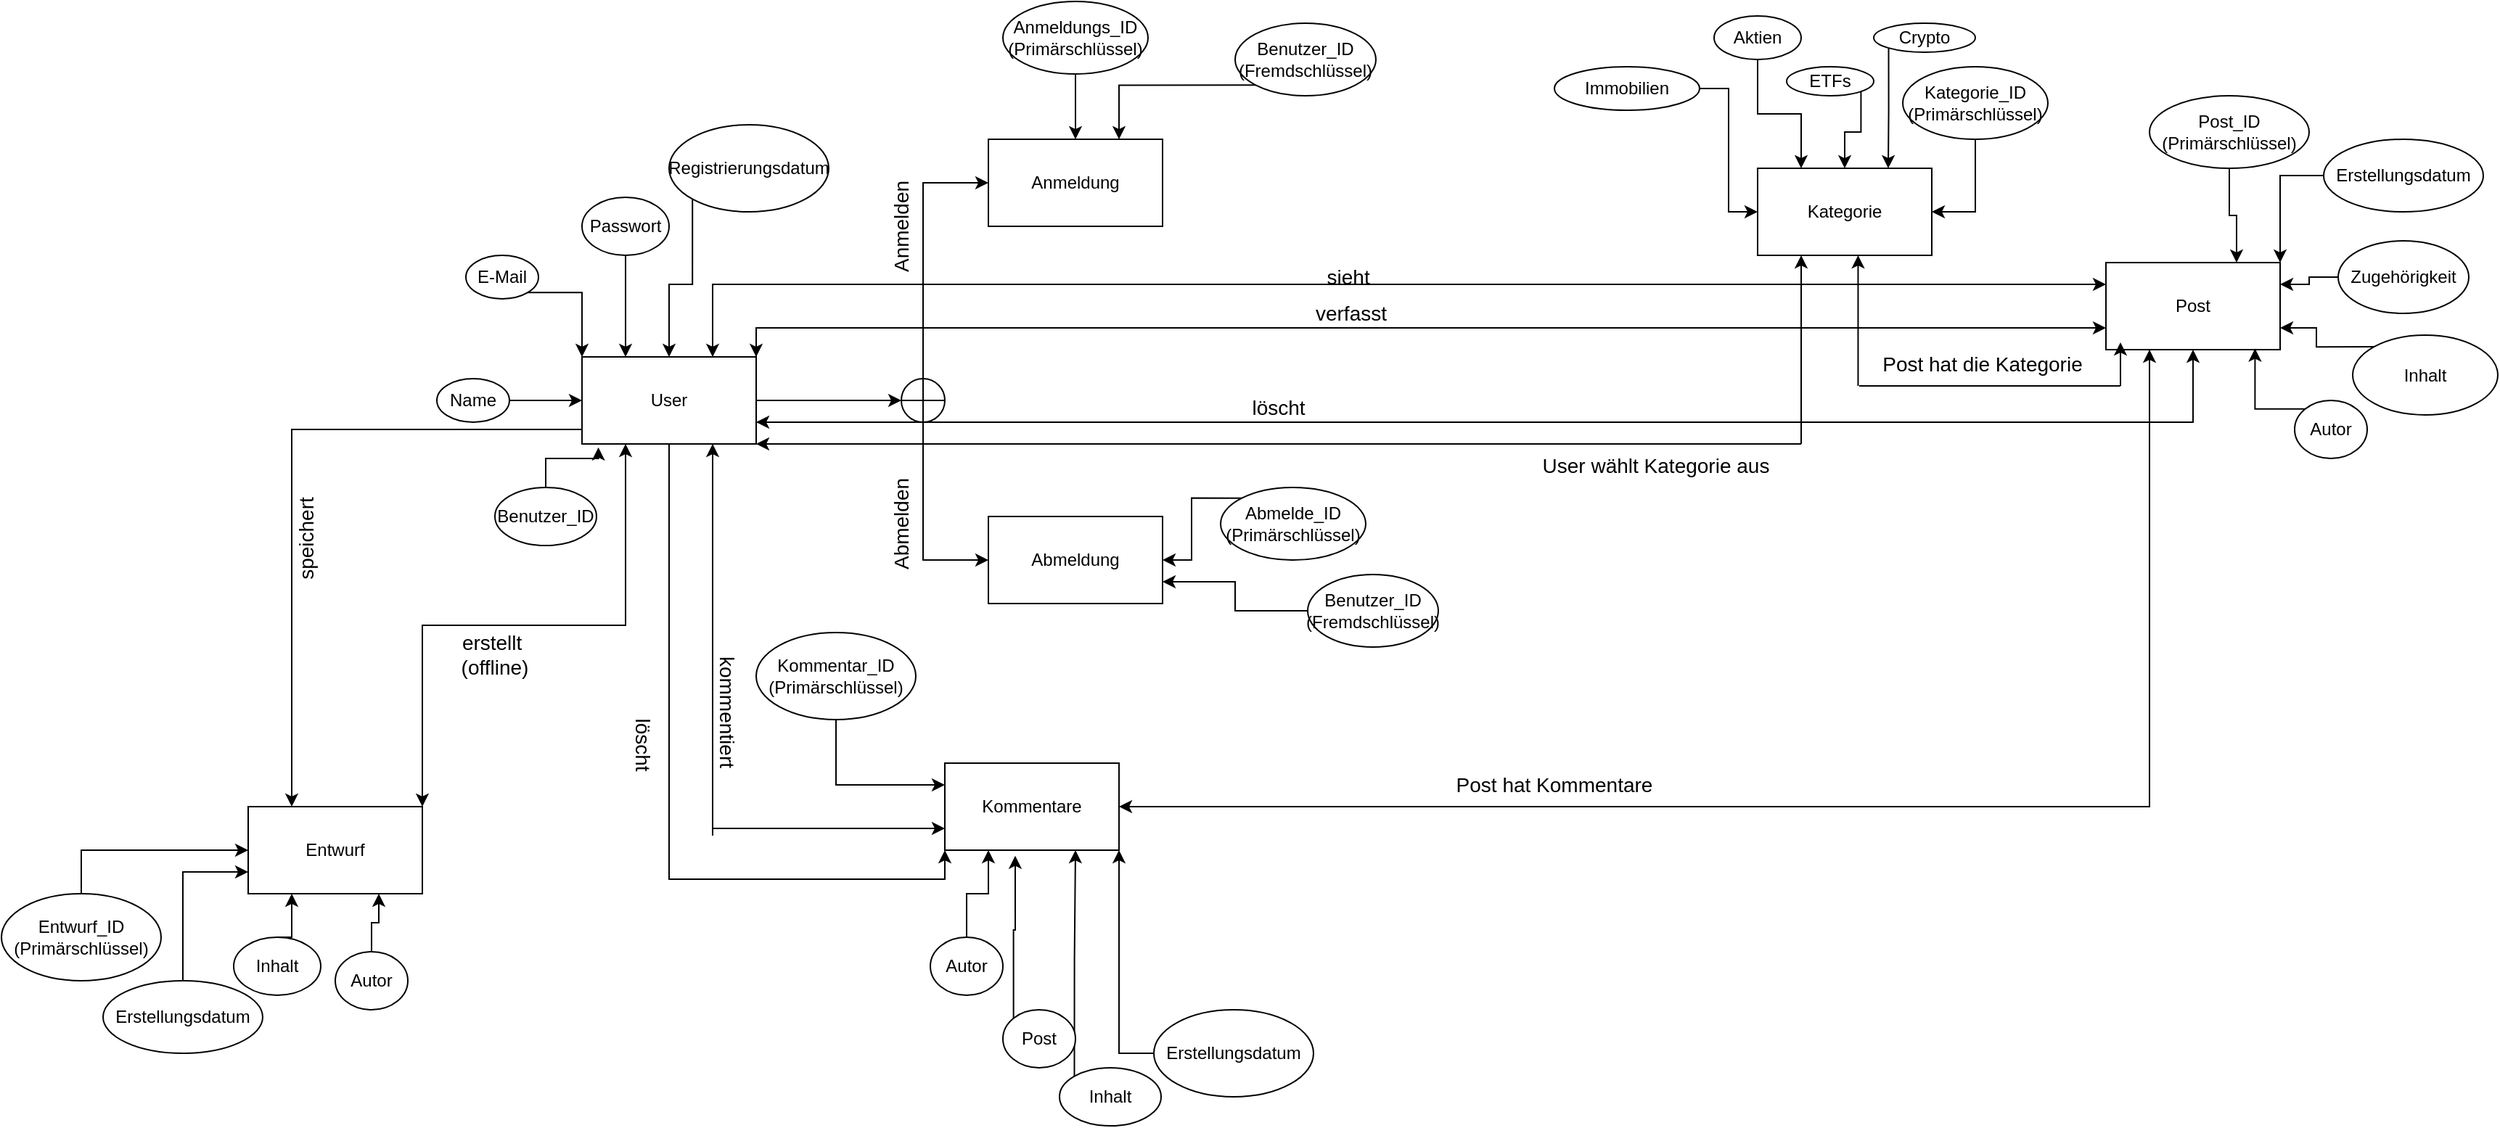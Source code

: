 <mxfile version="23.0.2" type="github" pages="2">
  <diagram name="Seite-1" id="H-ndDT-ntzibWXUHsK-n">
    <mxGraphModel dx="1451" dy="1977" grid="1" gridSize="10" guides="1" tooltips="1" connect="1" arrows="1" fold="1" page="1" pageScale="1" pageWidth="827" pageHeight="1169" math="0" shadow="0">
      <root>
        <mxCell id="0" />
        <mxCell id="1" parent="0" />
        <mxCell id="W4Dq7kPcGR8KsH7HHmrd-73" style="edgeStyle=orthogonalEdgeStyle;rounded=0;orthogonalLoop=1;jettySize=auto;html=1;entryX=0;entryY=0.5;entryDx=0;entryDy=0;exitX=0.5;exitY=0;exitDx=0;exitDy=0;" parent="1" source="W4Dq7kPcGR8KsH7HHmrd-77" target="32LLXZ2ATD2mAK_3uzIy-4" edge="1">
          <mxGeometry relative="1" as="geometry">
            <mxPoint x="270" y="191" as="sourcePoint" />
          </mxGeometry>
        </mxCell>
        <mxCell id="W4Dq7kPcGR8KsH7HHmrd-79" style="edgeStyle=orthogonalEdgeStyle;rounded=0;orthogonalLoop=1;jettySize=auto;html=1;exitX=1;exitY=0.5;exitDx=0;exitDy=0;entryX=0;entryY=0.5;entryDx=0;entryDy=0;" parent="1" source="32LLXZ2ATD2mAK_3uzIy-1" target="W4Dq7kPcGR8KsH7HHmrd-77" edge="1">
          <mxGeometry relative="1" as="geometry" />
        </mxCell>
        <mxCell id="W4Dq7kPcGR8KsH7HHmrd-84" style="edgeStyle=orthogonalEdgeStyle;rounded=0;orthogonalLoop=1;jettySize=auto;html=1;exitX=0.75;exitY=0;exitDx=0;exitDy=0;entryX=0;entryY=0.25;entryDx=0;entryDy=0;" parent="1" source="32LLXZ2ATD2mAK_3uzIy-1" target="W4Dq7kPcGR8KsH7HHmrd-7" edge="1">
          <mxGeometry relative="1" as="geometry" />
        </mxCell>
        <mxCell id="W4Dq7kPcGR8KsH7HHmrd-89" style="edgeStyle=orthogonalEdgeStyle;rounded=0;orthogonalLoop=1;jettySize=auto;html=1;exitX=0.75;exitY=1;exitDx=0;exitDy=0;entryX=0;entryY=0.75;entryDx=0;entryDy=0;" parent="1" source="32LLXZ2ATD2mAK_3uzIy-1" target="W4Dq7kPcGR8KsH7HHmrd-14" edge="1">
          <mxGeometry relative="1" as="geometry" />
        </mxCell>
        <mxCell id="W4Dq7kPcGR8KsH7HHmrd-95" style="edgeStyle=orthogonalEdgeStyle;rounded=0;orthogonalLoop=1;jettySize=auto;html=1;exitX=1;exitY=0.75;exitDx=0;exitDy=0;entryX=0.5;entryY=1;entryDx=0;entryDy=0;" parent="1" source="32LLXZ2ATD2mAK_3uzIy-1" target="W4Dq7kPcGR8KsH7HHmrd-7" edge="1">
          <mxGeometry relative="1" as="geometry" />
        </mxCell>
        <mxCell id="W4Dq7kPcGR8KsH7HHmrd-97" style="edgeStyle=orthogonalEdgeStyle;rounded=0;orthogonalLoop=1;jettySize=auto;html=1;exitX=1;exitY=0;exitDx=0;exitDy=0;entryX=0;entryY=0.75;entryDx=0;entryDy=0;" parent="1" source="32LLXZ2ATD2mAK_3uzIy-1" target="W4Dq7kPcGR8KsH7HHmrd-7" edge="1">
          <mxGeometry relative="1" as="geometry">
            <Array as="points">
              <mxPoint x="200" y="190" />
            </Array>
          </mxGeometry>
        </mxCell>
        <mxCell id="W4Dq7kPcGR8KsH7HHmrd-100" style="edgeStyle=orthogonalEdgeStyle;rounded=0;orthogonalLoop=1;jettySize=auto;html=1;exitX=0.5;exitY=1;exitDx=0;exitDy=0;entryX=0;entryY=1;entryDx=0;entryDy=0;" parent="1" source="32LLXZ2ATD2mAK_3uzIy-1" target="W4Dq7kPcGR8KsH7HHmrd-14" edge="1">
          <mxGeometry relative="1" as="geometry" />
        </mxCell>
        <mxCell id="W4Dq7kPcGR8KsH7HHmrd-124" style="edgeStyle=orthogonalEdgeStyle;rounded=0;orthogonalLoop=1;jettySize=auto;html=1;exitX=0.25;exitY=1;exitDx=0;exitDy=0;entryX=1;entryY=0;entryDx=0;entryDy=0;" parent="1" source="32LLXZ2ATD2mAK_3uzIy-1" target="W4Dq7kPcGR8KsH7HHmrd-22" edge="1">
          <mxGeometry relative="1" as="geometry" />
        </mxCell>
        <mxCell id="W4Dq7kPcGR8KsH7HHmrd-128" style="edgeStyle=orthogonalEdgeStyle;rounded=0;orthogonalLoop=1;jettySize=auto;html=1;exitX=0;exitY=0.75;exitDx=0;exitDy=0;entryX=0.25;entryY=0;entryDx=0;entryDy=0;" parent="1" source="32LLXZ2ATD2mAK_3uzIy-1" target="W4Dq7kPcGR8KsH7HHmrd-22" edge="1">
          <mxGeometry relative="1" as="geometry">
            <Array as="points">
              <mxPoint x="80" y="260" />
              <mxPoint x="-120" y="260" />
            </Array>
          </mxGeometry>
        </mxCell>
        <mxCell id="32LLXZ2ATD2mAK_3uzIy-1" value="User" style="rounded=0;whiteSpace=wrap;html=1;" parent="1" vertex="1">
          <mxGeometry x="80" y="210" width="120" height="60" as="geometry" />
        </mxCell>
        <mxCell id="32LLXZ2ATD2mAK_3uzIy-4" value="Anmeldung" style="rounded=0;whiteSpace=wrap;html=1;" parent="1" vertex="1">
          <mxGeometry x="360" y="60" width="120" height="60" as="geometry" />
        </mxCell>
        <mxCell id="32LLXZ2ATD2mAK_3uzIy-5" value="Abmeldung" style="rounded=0;whiteSpace=wrap;html=1;" parent="1" vertex="1">
          <mxGeometry x="360" y="320" width="120" height="60" as="geometry" />
        </mxCell>
        <mxCell id="32LLXZ2ATD2mAK_3uzIy-6" value="Benutzer_ID" style="ellipse;whiteSpace=wrap;html=1;" parent="1" vertex="1">
          <mxGeometry x="20" y="300" width="70" height="40" as="geometry" />
        </mxCell>
        <mxCell id="W4Dq7kPcGR8KsH7HHmrd-59" style="edgeStyle=orthogonalEdgeStyle;rounded=0;orthogonalLoop=1;jettySize=auto;html=1;exitX=1;exitY=0.5;exitDx=0;exitDy=0;entryX=0;entryY=0.5;entryDx=0;entryDy=0;" parent="1" source="32LLXZ2ATD2mAK_3uzIy-7" target="32LLXZ2ATD2mAK_3uzIy-1" edge="1">
          <mxGeometry relative="1" as="geometry" />
        </mxCell>
        <mxCell id="32LLXZ2ATD2mAK_3uzIy-7" value="Name" style="ellipse;whiteSpace=wrap;html=1;" parent="1" vertex="1">
          <mxGeometry x="-20" y="225" width="50" height="30" as="geometry" />
        </mxCell>
        <mxCell id="W4Dq7kPcGR8KsH7HHmrd-64" style="edgeStyle=orthogonalEdgeStyle;rounded=0;orthogonalLoop=1;jettySize=auto;html=1;exitX=0;exitY=1;exitDx=0;exitDy=0;entryX=0.5;entryY=0;entryDx=0;entryDy=0;" parent="1" source="32LLXZ2ATD2mAK_3uzIy-8" target="32LLXZ2ATD2mAK_3uzIy-1" edge="1">
          <mxGeometry relative="1" as="geometry" />
        </mxCell>
        <mxCell id="32LLXZ2ATD2mAK_3uzIy-8" value="Registrierungsdatum" style="ellipse;whiteSpace=wrap;html=1;" parent="1" vertex="1">
          <mxGeometry x="140" y="50" width="110" height="60" as="geometry" />
        </mxCell>
        <mxCell id="W4Dq7kPcGR8KsH7HHmrd-60" style="edgeStyle=orthogonalEdgeStyle;rounded=0;orthogonalLoop=1;jettySize=auto;html=1;exitX=1;exitY=1;exitDx=0;exitDy=0;entryX=0;entryY=0;entryDx=0;entryDy=0;" parent="1" source="32LLXZ2ATD2mAK_3uzIy-9" target="32LLXZ2ATD2mAK_3uzIy-1" edge="1">
          <mxGeometry relative="1" as="geometry" />
        </mxCell>
        <mxCell id="32LLXZ2ATD2mAK_3uzIy-9" value="E-Mail" style="ellipse;whiteSpace=wrap;html=1;" parent="1" vertex="1">
          <mxGeometry y="140" width="50" height="30" as="geometry" />
        </mxCell>
        <mxCell id="W4Dq7kPcGR8KsH7HHmrd-62" style="edgeStyle=orthogonalEdgeStyle;rounded=0;orthogonalLoop=1;jettySize=auto;html=1;exitX=0.5;exitY=1;exitDx=0;exitDy=0;entryX=0.25;entryY=0;entryDx=0;entryDy=0;" parent="1" source="32LLXZ2ATD2mAK_3uzIy-11" target="32LLXZ2ATD2mAK_3uzIy-1" edge="1">
          <mxGeometry relative="1" as="geometry" />
        </mxCell>
        <mxCell id="32LLXZ2ATD2mAK_3uzIy-11" value="Passwort" style="ellipse;whiteSpace=wrap;html=1;" parent="1" vertex="1">
          <mxGeometry x="80" y="100" width="60" height="40" as="geometry" />
        </mxCell>
        <mxCell id="W4Dq7kPcGR8KsH7HHmrd-54" style="edgeStyle=orthogonalEdgeStyle;rounded=0;orthogonalLoop=1;jettySize=auto;html=1;exitX=0.5;exitY=1;exitDx=0;exitDy=0;entryX=0.5;entryY=0;entryDx=0;entryDy=0;" parent="1" source="32LLXZ2ATD2mAK_3uzIy-19" target="32LLXZ2ATD2mAK_3uzIy-4" edge="1">
          <mxGeometry relative="1" as="geometry" />
        </mxCell>
        <mxCell id="32LLXZ2ATD2mAK_3uzIy-19" value="Anmeldungs_ID&lt;br&gt;(Primärschlüssel)" style="ellipse;whiteSpace=wrap;html=1;" parent="1" vertex="1">
          <mxGeometry x="370" y="-35" width="100" height="50" as="geometry" />
        </mxCell>
        <mxCell id="W4Dq7kPcGR8KsH7HHmrd-55" style="edgeStyle=orthogonalEdgeStyle;rounded=0;orthogonalLoop=1;jettySize=auto;html=1;exitX=0;exitY=1;exitDx=0;exitDy=0;entryX=0.75;entryY=0;entryDx=0;entryDy=0;" parent="1" source="32LLXZ2ATD2mAK_3uzIy-20" target="32LLXZ2ATD2mAK_3uzIy-4" edge="1">
          <mxGeometry relative="1" as="geometry" />
        </mxCell>
        <mxCell id="32LLXZ2ATD2mAK_3uzIy-20" value="Benutzer_ID&lt;br&gt;(Fremdschlüssel)" style="ellipse;whiteSpace=wrap;html=1;" parent="1" vertex="1">
          <mxGeometry x="530" y="-20" width="97" height="50" as="geometry" />
        </mxCell>
        <mxCell id="W4Dq7kPcGR8KsH7HHmrd-56" style="edgeStyle=orthogonalEdgeStyle;rounded=0;orthogonalLoop=1;jettySize=auto;html=1;exitX=0;exitY=0;exitDx=0;exitDy=0;entryX=1;entryY=0.5;entryDx=0;entryDy=0;" parent="1" source="32LLXZ2ATD2mAK_3uzIy-24" target="32LLXZ2ATD2mAK_3uzIy-5" edge="1">
          <mxGeometry relative="1" as="geometry" />
        </mxCell>
        <mxCell id="32LLXZ2ATD2mAK_3uzIy-24" value="Abmelde_ID&lt;br&gt;(Primärschlüssel)" style="ellipse;whiteSpace=wrap;html=1;" parent="1" vertex="1">
          <mxGeometry x="520" y="300" width="100" height="50" as="geometry" />
        </mxCell>
        <mxCell id="W4Dq7kPcGR8KsH7HHmrd-91" style="edgeStyle=orthogonalEdgeStyle;rounded=0;orthogonalLoop=1;jettySize=auto;html=1;exitX=0;exitY=0.5;exitDx=0;exitDy=0;entryX=1;entryY=0.75;entryDx=0;entryDy=0;" parent="1" source="32LLXZ2ATD2mAK_3uzIy-25" target="32LLXZ2ATD2mAK_3uzIy-5" edge="1">
          <mxGeometry relative="1" as="geometry" />
        </mxCell>
        <mxCell id="32LLXZ2ATD2mAK_3uzIy-25" value="Benutzer_ID&lt;br&gt;(Fremdschlüssel)" style="ellipse;whiteSpace=wrap;html=1;" parent="1" vertex="1">
          <mxGeometry x="580" y="360" width="90" height="50" as="geometry" />
        </mxCell>
        <mxCell id="W4Dq7kPcGR8KsH7HHmrd-1" value="Kategorie" style="rounded=0;whiteSpace=wrap;html=1;" parent="1" vertex="1">
          <mxGeometry x="890" y="80" width="120" height="60" as="geometry" />
        </mxCell>
        <mxCell id="W4Dq7kPcGR8KsH7HHmrd-36" style="edgeStyle=orthogonalEdgeStyle;rounded=0;orthogonalLoop=1;jettySize=auto;html=1;exitX=0.5;exitY=1;exitDx=0;exitDy=0;entryX=1;entryY=0.5;entryDx=0;entryDy=0;" parent="1" source="W4Dq7kPcGR8KsH7HHmrd-2" target="W4Dq7kPcGR8KsH7HHmrd-1" edge="1">
          <mxGeometry relative="1" as="geometry" />
        </mxCell>
        <mxCell id="W4Dq7kPcGR8KsH7HHmrd-2" value="Kategorie_ID&lt;br&gt;(Primärschlüssel)" style="ellipse;whiteSpace=wrap;html=1;" parent="1" vertex="1">
          <mxGeometry x="990" y="10" width="100" height="50" as="geometry" />
        </mxCell>
        <mxCell id="W4Dq7kPcGR8KsH7HHmrd-39" style="edgeStyle=orthogonalEdgeStyle;rounded=0;orthogonalLoop=1;jettySize=auto;html=1;exitX=0.5;exitY=1;exitDx=0;exitDy=0;entryX=0.25;entryY=0;entryDx=0;entryDy=0;" parent="1" source="W4Dq7kPcGR8KsH7HHmrd-3" target="W4Dq7kPcGR8KsH7HHmrd-1" edge="1">
          <mxGeometry relative="1" as="geometry" />
        </mxCell>
        <mxCell id="W4Dq7kPcGR8KsH7HHmrd-3" value="Aktien" style="ellipse;whiteSpace=wrap;html=1;" parent="1" vertex="1">
          <mxGeometry x="860" y="-25" width="60" height="30" as="geometry" />
        </mxCell>
        <mxCell id="W4Dq7kPcGR8KsH7HHmrd-40" style="edgeStyle=orthogonalEdgeStyle;rounded=0;orthogonalLoop=1;jettySize=auto;html=1;exitX=1;exitY=0.5;exitDx=0;exitDy=0;entryX=0;entryY=0.5;entryDx=0;entryDy=0;" parent="1" source="W4Dq7kPcGR8KsH7HHmrd-4" target="W4Dq7kPcGR8KsH7HHmrd-1" edge="1">
          <mxGeometry relative="1" as="geometry" />
        </mxCell>
        <mxCell id="W4Dq7kPcGR8KsH7HHmrd-4" value="Immobilien" style="ellipse;whiteSpace=wrap;html=1;" parent="1" vertex="1">
          <mxGeometry x="750" y="10" width="100" height="30" as="geometry" />
        </mxCell>
        <mxCell id="W4Dq7kPcGR8KsH7HHmrd-37" style="edgeStyle=orthogonalEdgeStyle;rounded=0;orthogonalLoop=1;jettySize=auto;html=1;exitX=1;exitY=1;exitDx=0;exitDy=0;entryX=0.5;entryY=0;entryDx=0;entryDy=0;" parent="1" source="W4Dq7kPcGR8KsH7HHmrd-5" target="W4Dq7kPcGR8KsH7HHmrd-1" edge="1">
          <mxGeometry relative="1" as="geometry" />
        </mxCell>
        <mxCell id="W4Dq7kPcGR8KsH7HHmrd-5" value="ETFs" style="ellipse;whiteSpace=wrap;html=1;" parent="1" vertex="1">
          <mxGeometry x="910" y="10" width="60" height="20" as="geometry" />
        </mxCell>
        <mxCell id="W4Dq7kPcGR8KsH7HHmrd-38" style="edgeStyle=orthogonalEdgeStyle;rounded=0;orthogonalLoop=1;jettySize=auto;html=1;exitX=0;exitY=1;exitDx=0;exitDy=0;entryX=0.75;entryY=0;entryDx=0;entryDy=0;" parent="1" source="W4Dq7kPcGR8KsH7HHmrd-6" target="W4Dq7kPcGR8KsH7HHmrd-1" edge="1">
          <mxGeometry relative="1" as="geometry" />
        </mxCell>
        <mxCell id="W4Dq7kPcGR8KsH7HHmrd-6" value="Crypto" style="ellipse;whiteSpace=wrap;html=1;" parent="1" vertex="1">
          <mxGeometry x="970" y="-20" width="70" height="20" as="geometry" />
        </mxCell>
        <mxCell id="W4Dq7kPcGR8KsH7HHmrd-114" style="edgeStyle=orthogonalEdgeStyle;rounded=0;orthogonalLoop=1;jettySize=auto;html=1;exitX=0.25;exitY=1;exitDx=0;exitDy=0;entryX=1;entryY=0.5;entryDx=0;entryDy=0;" parent="1" source="W4Dq7kPcGR8KsH7HHmrd-7" target="W4Dq7kPcGR8KsH7HHmrd-14" edge="1">
          <mxGeometry relative="1" as="geometry" />
        </mxCell>
        <mxCell id="W4Dq7kPcGR8KsH7HHmrd-7" value="Post" style="rounded=0;whiteSpace=wrap;html=1;" parent="1" vertex="1">
          <mxGeometry x="1130" y="145" width="120" height="60" as="geometry" />
        </mxCell>
        <mxCell id="W4Dq7kPcGR8KsH7HHmrd-28" style="edgeStyle=orthogonalEdgeStyle;rounded=0;orthogonalLoop=1;jettySize=auto;html=1;exitX=0.5;exitY=1;exitDx=0;exitDy=0;entryX=0.75;entryY=0;entryDx=0;entryDy=0;" parent="1" source="W4Dq7kPcGR8KsH7HHmrd-8" target="W4Dq7kPcGR8KsH7HHmrd-7" edge="1">
          <mxGeometry relative="1" as="geometry" />
        </mxCell>
        <mxCell id="W4Dq7kPcGR8KsH7HHmrd-8" value="Post_ID&lt;br&gt;(Primärschlüssel)" style="ellipse;whiteSpace=wrap;html=1;" parent="1" vertex="1">
          <mxGeometry x="1160" y="30" width="110" height="50" as="geometry" />
        </mxCell>
        <mxCell id="W4Dq7kPcGR8KsH7HHmrd-31" style="edgeStyle=orthogonalEdgeStyle;rounded=0;orthogonalLoop=1;jettySize=auto;html=1;exitX=0;exitY=0;exitDx=0;exitDy=0;entryX=1;entryY=0.75;entryDx=0;entryDy=0;" parent="1" source="W4Dq7kPcGR8KsH7HHmrd-9" target="W4Dq7kPcGR8KsH7HHmrd-7" edge="1">
          <mxGeometry relative="1" as="geometry" />
        </mxCell>
        <mxCell id="W4Dq7kPcGR8KsH7HHmrd-9" value="Inhalt" style="ellipse;whiteSpace=wrap;html=1;" parent="1" vertex="1">
          <mxGeometry x="1300" y="195" width="100" height="55" as="geometry" />
        </mxCell>
        <mxCell id="W4Dq7kPcGR8KsH7HHmrd-29" style="edgeStyle=orthogonalEdgeStyle;rounded=0;orthogonalLoop=1;jettySize=auto;html=1;exitX=0;exitY=0.5;exitDx=0;exitDy=0;entryX=1;entryY=0;entryDx=0;entryDy=0;" parent="1" source="W4Dq7kPcGR8KsH7HHmrd-10" target="W4Dq7kPcGR8KsH7HHmrd-7" edge="1">
          <mxGeometry relative="1" as="geometry" />
        </mxCell>
        <mxCell id="W4Dq7kPcGR8KsH7HHmrd-10" value="Erstellungsdatum" style="ellipse;whiteSpace=wrap;html=1;" parent="1" vertex="1">
          <mxGeometry x="1280" y="60" width="110" height="50" as="geometry" />
        </mxCell>
        <mxCell id="W4Dq7kPcGR8KsH7HHmrd-11" value="Autor" style="ellipse;whiteSpace=wrap;html=1;" parent="1" vertex="1">
          <mxGeometry x="1260" y="240" width="50" height="40" as="geometry" />
        </mxCell>
        <mxCell id="W4Dq7kPcGR8KsH7HHmrd-30" style="edgeStyle=orthogonalEdgeStyle;rounded=0;orthogonalLoop=1;jettySize=auto;html=1;exitX=0;exitY=0.5;exitDx=0;exitDy=0;entryX=1;entryY=0.25;entryDx=0;entryDy=0;" parent="1" source="W4Dq7kPcGR8KsH7HHmrd-12" target="W4Dq7kPcGR8KsH7HHmrd-7" edge="1">
          <mxGeometry relative="1" as="geometry" />
        </mxCell>
        <mxCell id="W4Dq7kPcGR8KsH7HHmrd-12" value="Zugehörigkeit&lt;br&gt;" style="ellipse;whiteSpace=wrap;html=1;" parent="1" vertex="1">
          <mxGeometry x="1290" y="130" width="90" height="50" as="geometry" />
        </mxCell>
        <mxCell id="W4Dq7kPcGR8KsH7HHmrd-14" value="Kommentare" style="rounded=0;whiteSpace=wrap;html=1;" parent="1" vertex="1">
          <mxGeometry x="330" y="490" width="120" height="60" as="geometry" />
        </mxCell>
        <mxCell id="W4Dq7kPcGR8KsH7HHmrd-99" style="edgeStyle=orthogonalEdgeStyle;rounded=0;orthogonalLoop=1;jettySize=auto;html=1;exitX=0.5;exitY=1;exitDx=0;exitDy=0;entryX=0;entryY=0.25;entryDx=0;entryDy=0;" parent="1" source="W4Dq7kPcGR8KsH7HHmrd-15" target="W4Dq7kPcGR8KsH7HHmrd-14" edge="1">
          <mxGeometry relative="1" as="geometry" />
        </mxCell>
        <mxCell id="W4Dq7kPcGR8KsH7HHmrd-15" value="Kommentar_ID&lt;br&gt;(Primärschlüssel)" style="ellipse;whiteSpace=wrap;html=1;" parent="1" vertex="1">
          <mxGeometry x="200" y="400" width="110" height="60" as="geometry" />
        </mxCell>
        <mxCell id="W4Dq7kPcGR8KsH7HHmrd-53" style="edgeStyle=orthogonalEdgeStyle;rounded=0;orthogonalLoop=1;jettySize=auto;html=1;exitX=0;exitY=0;exitDx=0;exitDy=0;entryX=0.75;entryY=1;entryDx=0;entryDy=0;" parent="1" source="W4Dq7kPcGR8KsH7HHmrd-17" target="W4Dq7kPcGR8KsH7HHmrd-14" edge="1">
          <mxGeometry relative="1" as="geometry" />
        </mxCell>
        <mxCell id="W4Dq7kPcGR8KsH7HHmrd-17" value="Inhalt" style="ellipse;whiteSpace=wrap;html=1;" parent="1" vertex="1">
          <mxGeometry x="409" y="700" width="70" height="40" as="geometry" />
        </mxCell>
        <mxCell id="W4Dq7kPcGR8KsH7HHmrd-119" style="edgeStyle=orthogonalEdgeStyle;rounded=0;orthogonalLoop=1;jettySize=auto;html=1;exitX=0.5;exitY=0;exitDx=0;exitDy=0;entryX=0;entryY=0.75;entryDx=0;entryDy=0;" parent="1" source="W4Dq7kPcGR8KsH7HHmrd-18" target="W4Dq7kPcGR8KsH7HHmrd-22" edge="1">
          <mxGeometry relative="1" as="geometry" />
        </mxCell>
        <mxCell id="W4Dq7kPcGR8KsH7HHmrd-18" value="Erstellungsdatum" style="ellipse;whiteSpace=wrap;html=1;" parent="1" vertex="1">
          <mxGeometry x="-250" y="640" width="110" height="50" as="geometry" />
        </mxCell>
        <mxCell id="W4Dq7kPcGR8KsH7HHmrd-52" style="edgeStyle=orthogonalEdgeStyle;rounded=0;orthogonalLoop=1;jettySize=auto;html=1;exitX=0.5;exitY=0;exitDx=0;exitDy=0;entryX=0.25;entryY=1;entryDx=0;entryDy=0;" parent="1" source="W4Dq7kPcGR8KsH7HHmrd-19" target="W4Dq7kPcGR8KsH7HHmrd-14" edge="1">
          <mxGeometry relative="1" as="geometry" />
        </mxCell>
        <mxCell id="W4Dq7kPcGR8KsH7HHmrd-19" value="Autor" style="ellipse;whiteSpace=wrap;html=1;" parent="1" vertex="1">
          <mxGeometry x="320" y="610" width="50" height="40" as="geometry" />
        </mxCell>
        <mxCell id="W4Dq7kPcGR8KsH7HHmrd-21" value="Post" style="ellipse;whiteSpace=wrap;html=1;" parent="1" vertex="1">
          <mxGeometry x="370" y="660" width="50" height="40" as="geometry" />
        </mxCell>
        <mxCell id="W4Dq7kPcGR8KsH7HHmrd-22" value="Entwurf" style="rounded=0;whiteSpace=wrap;html=1;" parent="1" vertex="1">
          <mxGeometry x="-150" y="520" width="120" height="60" as="geometry" />
        </mxCell>
        <mxCell id="W4Dq7kPcGR8KsH7HHmrd-120" style="edgeStyle=orthogonalEdgeStyle;rounded=0;orthogonalLoop=1;jettySize=auto;html=1;exitX=0.5;exitY=0;exitDx=0;exitDy=0;entryX=0;entryY=0.5;entryDx=0;entryDy=0;" parent="1" source="W4Dq7kPcGR8KsH7HHmrd-23" target="W4Dq7kPcGR8KsH7HHmrd-22" edge="1">
          <mxGeometry relative="1" as="geometry" />
        </mxCell>
        <mxCell id="W4Dq7kPcGR8KsH7HHmrd-23" value="Entwurf_ID&lt;br&gt;(Primärschlüssel)" style="ellipse;whiteSpace=wrap;html=1;" parent="1" vertex="1">
          <mxGeometry x="-320" y="580" width="110" height="60" as="geometry" />
        </mxCell>
        <mxCell id="W4Dq7kPcGR8KsH7HHmrd-121" style="edgeStyle=orthogonalEdgeStyle;rounded=0;orthogonalLoop=1;jettySize=auto;html=1;exitX=0.5;exitY=0;exitDx=0;exitDy=0;entryX=0.25;entryY=1;entryDx=0;entryDy=0;" parent="1" source="W4Dq7kPcGR8KsH7HHmrd-24" target="W4Dq7kPcGR8KsH7HHmrd-22" edge="1">
          <mxGeometry relative="1" as="geometry" />
        </mxCell>
        <mxCell id="W4Dq7kPcGR8KsH7HHmrd-24" value="Inhalt" style="ellipse;whiteSpace=wrap;html=1;" parent="1" vertex="1">
          <mxGeometry x="-160" y="610" width="60" height="40" as="geometry" />
        </mxCell>
        <mxCell id="W4Dq7kPcGR8KsH7HHmrd-123" style="edgeStyle=orthogonalEdgeStyle;rounded=0;orthogonalLoop=1;jettySize=auto;html=1;exitX=0.5;exitY=0;exitDx=0;exitDy=0;entryX=0.75;entryY=1;entryDx=0;entryDy=0;" parent="1" source="W4Dq7kPcGR8KsH7HHmrd-25" target="W4Dq7kPcGR8KsH7HHmrd-22" edge="1">
          <mxGeometry relative="1" as="geometry" />
        </mxCell>
        <mxCell id="W4Dq7kPcGR8KsH7HHmrd-25" value="Autor" style="ellipse;whiteSpace=wrap;html=1;" parent="1" vertex="1">
          <mxGeometry x="-90" y="620" width="50" height="40" as="geometry" />
        </mxCell>
        <mxCell id="W4Dq7kPcGR8KsH7HHmrd-48" style="edgeStyle=orthogonalEdgeStyle;rounded=0;orthogonalLoop=1;jettySize=auto;html=1;exitX=0;exitY=0.5;exitDx=0;exitDy=0;entryX=1;entryY=1;entryDx=0;entryDy=0;" parent="1" source="W4Dq7kPcGR8KsH7HHmrd-26" target="W4Dq7kPcGR8KsH7HHmrd-14" edge="1">
          <mxGeometry relative="1" as="geometry" />
        </mxCell>
        <mxCell id="W4Dq7kPcGR8KsH7HHmrd-26" value="Erstellungsdatum" style="ellipse;whiteSpace=wrap;html=1;" parent="1" vertex="1">
          <mxGeometry x="474" y="660" width="110" height="60" as="geometry" />
        </mxCell>
        <mxCell id="W4Dq7kPcGR8KsH7HHmrd-32" style="edgeStyle=orthogonalEdgeStyle;rounded=0;orthogonalLoop=1;jettySize=auto;html=1;exitX=0;exitY=0;exitDx=0;exitDy=0;entryX=0.856;entryY=0.988;entryDx=0;entryDy=0;entryPerimeter=0;" parent="1" source="W4Dq7kPcGR8KsH7HHmrd-11" target="W4Dq7kPcGR8KsH7HHmrd-7" edge="1">
          <mxGeometry relative="1" as="geometry" />
        </mxCell>
        <mxCell id="W4Dq7kPcGR8KsH7HHmrd-51" style="edgeStyle=orthogonalEdgeStyle;rounded=0;orthogonalLoop=1;jettySize=auto;html=1;exitX=0;exitY=0;exitDx=0;exitDy=0;entryX=0.404;entryY=1.064;entryDx=0;entryDy=0;entryPerimeter=0;" parent="1" source="W4Dq7kPcGR8KsH7HHmrd-21" target="W4Dq7kPcGR8KsH7HHmrd-14" edge="1">
          <mxGeometry relative="1" as="geometry" />
        </mxCell>
        <mxCell id="W4Dq7kPcGR8KsH7HHmrd-58" style="edgeStyle=orthogonalEdgeStyle;rounded=0;orthogonalLoop=1;jettySize=auto;html=1;exitX=0.5;exitY=0;exitDx=0;exitDy=0;entryX=0.094;entryY=1.04;entryDx=0;entryDy=0;entryPerimeter=0;" parent="1" source="32LLXZ2ATD2mAK_3uzIy-6" target="32LLXZ2ATD2mAK_3uzIy-1" edge="1">
          <mxGeometry relative="1" as="geometry" />
        </mxCell>
        <mxCell id="W4Dq7kPcGR8KsH7HHmrd-74" value="&lt;font style=&quot;font-size: 14px;&quot;&gt;Anmelden&lt;/font&gt;" style="text;html=1;strokeColor=none;fillColor=none;align=center;verticalAlign=middle;whiteSpace=wrap;rounded=0;rotation=-90;" parent="1" vertex="1">
          <mxGeometry x="270" y="105" width="60" height="30" as="geometry" />
        </mxCell>
        <mxCell id="W4Dq7kPcGR8KsH7HHmrd-76" value="&lt;font style=&quot;font-size: 14px;&quot;&gt;Abmelden&lt;/font&gt;" style="text;html=1;strokeColor=none;fillColor=none;align=center;verticalAlign=middle;whiteSpace=wrap;rounded=0;rotation=-90;" parent="1" vertex="1">
          <mxGeometry x="270" y="310" width="60" height="30" as="geometry" />
        </mxCell>
        <mxCell id="W4Dq7kPcGR8KsH7HHmrd-78" style="edgeStyle=orthogonalEdgeStyle;rounded=0;orthogonalLoop=1;jettySize=auto;html=1;exitX=0.5;exitY=1;exitDx=0;exitDy=0;entryX=0;entryY=0.5;entryDx=0;entryDy=0;" parent="1" source="W4Dq7kPcGR8KsH7HHmrd-77" target="32LLXZ2ATD2mAK_3uzIy-5" edge="1">
          <mxGeometry relative="1" as="geometry" />
        </mxCell>
        <mxCell id="W4Dq7kPcGR8KsH7HHmrd-77" value="" style="shape=orEllipse;perimeter=ellipsePerimeter;whiteSpace=wrap;html=1;backgroundOutline=1;" parent="1" vertex="1">
          <mxGeometry x="300" y="225" width="30" height="30" as="geometry" />
        </mxCell>
        <mxCell id="W4Dq7kPcGR8KsH7HHmrd-83" value="&lt;font style=&quot;font-size: 14px;&quot;&gt;User wählt Kategorie aus&lt;/font&gt;" style="text;html=1;strokeColor=none;fillColor=none;align=center;verticalAlign=middle;whiteSpace=wrap;rounded=0;" parent="1" vertex="1">
          <mxGeometry x="740" y="270" width="160" height="30" as="geometry" />
        </mxCell>
        <mxCell id="W4Dq7kPcGR8KsH7HHmrd-85" value="&lt;font style=&quot;font-size: 14px;&quot;&gt;sieht&amp;nbsp;&lt;/font&gt;" style="text;html=1;strokeColor=none;fillColor=none;align=center;verticalAlign=middle;whiteSpace=wrap;rounded=0;" parent="1" vertex="1">
          <mxGeometry x="580" y="140" width="60" height="30" as="geometry" />
        </mxCell>
        <mxCell id="W4Dq7kPcGR8KsH7HHmrd-87" value="&lt;font style=&quot;font-size: 14px;&quot;&gt;verfasst&lt;/font&gt;" style="text;html=1;strokeColor=none;fillColor=none;align=center;verticalAlign=middle;whiteSpace=wrap;rounded=0;" parent="1" vertex="1">
          <mxGeometry x="580" y="165" width="60" height="30" as="geometry" />
        </mxCell>
        <mxCell id="W4Dq7kPcGR8KsH7HHmrd-93" value="&lt;font style=&quot;font-size: 14px;&quot;&gt;kommentiert&lt;/font&gt;" style="text;html=1;strokeColor=none;fillColor=none;align=center;verticalAlign=middle;whiteSpace=wrap;rounded=0;rotation=90;" parent="1" vertex="1">
          <mxGeometry x="150" y="440" width="60" height="30" as="geometry" />
        </mxCell>
        <mxCell id="W4Dq7kPcGR8KsH7HHmrd-96" value="&lt;font style=&quot;font-size: 14px;&quot;&gt;löscht&lt;/font&gt;" style="text;html=1;strokeColor=none;fillColor=none;align=center;verticalAlign=middle;whiteSpace=wrap;rounded=0;" parent="1" vertex="1">
          <mxGeometry x="530" y="230" width="60" height="30" as="geometry" />
        </mxCell>
        <mxCell id="W4Dq7kPcGR8KsH7HHmrd-101" value="&lt;font style=&quot;font-size: 14px;&quot;&gt;löscht&lt;/font&gt;" style="text;html=1;strokeColor=none;fillColor=none;align=center;verticalAlign=middle;whiteSpace=wrap;rounded=0;rotation=90;" parent="1" vertex="1">
          <mxGeometry x="80" y="455" width="85" height="45" as="geometry" />
        </mxCell>
        <mxCell id="W4Dq7kPcGR8KsH7HHmrd-105" value="" style="endArrow=classic;html=1;rounded=0;entryX=0.25;entryY=1;entryDx=0;entryDy=0;" parent="1" target="W4Dq7kPcGR8KsH7HHmrd-1" edge="1">
          <mxGeometry width="50" height="50" relative="1" as="geometry">
            <mxPoint x="920" y="270" as="sourcePoint" />
            <mxPoint x="760" y="470" as="targetPoint" />
          </mxGeometry>
        </mxCell>
        <mxCell id="W4Dq7kPcGR8KsH7HHmrd-106" value="" style="endArrow=classic;html=1;rounded=0;entryX=1;entryY=1;entryDx=0;entryDy=0;" parent="1" target="32LLXZ2ATD2mAK_3uzIy-1" edge="1">
          <mxGeometry width="50" height="50" relative="1" as="geometry">
            <mxPoint x="920" y="270" as="sourcePoint" />
            <mxPoint x="720" y="470" as="targetPoint" />
          </mxGeometry>
        </mxCell>
        <mxCell id="W4Dq7kPcGR8KsH7HHmrd-107" value="" style="endArrow=classic;html=1;rounded=0;" parent="1" edge="1">
          <mxGeometry width="50" height="50" relative="1" as="geometry">
            <mxPoint x="959.23" y="230" as="sourcePoint" />
            <mxPoint x="959.23" y="140" as="targetPoint" />
            <Array as="points">
              <mxPoint x="959.23" y="190" />
              <mxPoint x="959.23" y="160" />
            </Array>
          </mxGeometry>
        </mxCell>
        <mxCell id="W4Dq7kPcGR8KsH7HHmrd-108" value="" style="endArrow=none;html=1;rounded=0;" parent="1" edge="1">
          <mxGeometry width="50" height="50" relative="1" as="geometry">
            <mxPoint x="960" y="230" as="sourcePoint" />
            <mxPoint x="1140" y="230" as="targetPoint" />
          </mxGeometry>
        </mxCell>
        <mxCell id="W4Dq7kPcGR8KsH7HHmrd-109" value="" style="endArrow=classic;html=1;rounded=0;" parent="1" edge="1">
          <mxGeometry width="50" height="50" relative="1" as="geometry">
            <mxPoint x="1140" y="230" as="sourcePoint" />
            <mxPoint x="1140" y="200" as="targetPoint" />
          </mxGeometry>
        </mxCell>
        <mxCell id="W4Dq7kPcGR8KsH7HHmrd-110" value="&lt;font style=&quot;font-size: 14px;&quot;&gt;Post hat die Kategorie&lt;/font&gt;" style="text;html=1;strokeColor=none;fillColor=none;align=center;verticalAlign=middle;whiteSpace=wrap;rounded=0;" parent="1" vertex="1">
          <mxGeometry x="970" y="200" width="150" height="30" as="geometry" />
        </mxCell>
        <mxCell id="W4Dq7kPcGR8KsH7HHmrd-111" value="" style="endArrow=classic;html=1;rounded=0;entryX=0.75;entryY=0;entryDx=0;entryDy=0;" parent="1" target="32LLXZ2ATD2mAK_3uzIy-1" edge="1">
          <mxGeometry width="50" height="50" relative="1" as="geometry">
            <mxPoint x="170" y="170" as="sourcePoint" />
            <mxPoint x="440" y="470" as="targetPoint" />
          </mxGeometry>
        </mxCell>
        <mxCell id="W4Dq7kPcGR8KsH7HHmrd-112" value="" style="endArrow=classic;html=1;rounded=0;entryX=1;entryY=0;entryDx=0;entryDy=0;" parent="1" target="32LLXZ2ATD2mAK_3uzIy-1" edge="1">
          <mxGeometry width="50" height="50" relative="1" as="geometry">
            <mxPoint x="200" y="190" as="sourcePoint" />
            <mxPoint x="440" y="470" as="targetPoint" />
          </mxGeometry>
        </mxCell>
        <mxCell id="W4Dq7kPcGR8KsH7HHmrd-113" value="" style="endArrow=classic;html=1;rounded=0;entryX=1;entryY=0.75;entryDx=0;entryDy=0;" parent="1" target="32LLXZ2ATD2mAK_3uzIy-1" edge="1">
          <mxGeometry width="50" height="50" relative="1" as="geometry">
            <mxPoint x="540" y="255" as="sourcePoint" />
            <mxPoint x="440" y="470" as="targetPoint" />
          </mxGeometry>
        </mxCell>
        <mxCell id="W4Dq7kPcGR8KsH7HHmrd-115" value="" style="endArrow=classic;html=1;rounded=0;entryX=0.25;entryY=1;entryDx=0;entryDy=0;" parent="1" target="W4Dq7kPcGR8KsH7HHmrd-7" edge="1">
          <mxGeometry width="50" height="50" relative="1" as="geometry">
            <mxPoint x="1160" y="520" as="sourcePoint" />
            <mxPoint x="1050" y="470" as="targetPoint" />
          </mxGeometry>
        </mxCell>
        <mxCell id="W4Dq7kPcGR8KsH7HHmrd-116" value="&lt;font style=&quot;font-size: 14px;&quot;&gt;Post hat Kommentare&lt;/font&gt;" style="text;html=1;strokeColor=none;fillColor=none;align=center;verticalAlign=middle;whiteSpace=wrap;rounded=0;" parent="1" vertex="1">
          <mxGeometry x="660" y="490" width="180" height="30" as="geometry" />
        </mxCell>
        <mxCell id="W4Dq7kPcGR8KsH7HHmrd-117" value="" style="endArrow=classic;html=1;rounded=0;entryX=0.75;entryY=1;entryDx=0;entryDy=0;" parent="1" target="32LLXZ2ATD2mAK_3uzIy-1" edge="1">
          <mxGeometry width="50" height="50" relative="1" as="geometry">
            <mxPoint x="170" y="540" as="sourcePoint" />
            <mxPoint x="170" y="280" as="targetPoint" />
          </mxGeometry>
        </mxCell>
        <mxCell id="W4Dq7kPcGR8KsH7HHmrd-125" value="" style="endArrow=classic;html=1;rounded=0;entryX=0.25;entryY=1;entryDx=0;entryDy=0;" parent="1" target="32LLXZ2ATD2mAK_3uzIy-1" edge="1">
          <mxGeometry width="50" height="50" relative="1" as="geometry">
            <mxPoint x="110" y="390" as="sourcePoint" />
            <mxPoint x="-40" y="490" as="targetPoint" />
          </mxGeometry>
        </mxCell>
        <mxCell id="W4Dq7kPcGR8KsH7HHmrd-126" value="&lt;font style=&quot;font-size: 14px;&quot;&gt;erstellt&amp;nbsp;&lt;br&gt;(offline)&lt;/font&gt;" style="text;html=1;strokeColor=none;fillColor=none;align=center;verticalAlign=middle;whiteSpace=wrap;rounded=0;" parent="1" vertex="1">
          <mxGeometry x="-10" y="400" width="60" height="30" as="geometry" />
        </mxCell>
        <mxCell id="W4Dq7kPcGR8KsH7HHmrd-129" value="&lt;font style=&quot;font-size: 14px;&quot;&gt;speichert&lt;/font&gt;" style="text;html=1;strokeColor=none;fillColor=none;align=center;verticalAlign=middle;whiteSpace=wrap;rounded=0;rotation=-90;" parent="1" vertex="1">
          <mxGeometry x="-140" y="320" width="60" height="30" as="geometry" />
        </mxCell>
      </root>
    </mxGraphModel>
  </diagram>
  <diagram id="hzSKFzfvwIc_1sc_foOZ" name="Seite-2">
    <mxGraphModel dx="228" dy="606" grid="1" gridSize="10" guides="1" tooltips="1" connect="1" arrows="1" fold="1" page="1" pageScale="1" pageWidth="827" pageHeight="1169" math="0" shadow="0">
      <root>
        <mxCell id="0" />
        <mxCell id="1" parent="0" />
      </root>
    </mxGraphModel>
  </diagram>
</mxfile>
